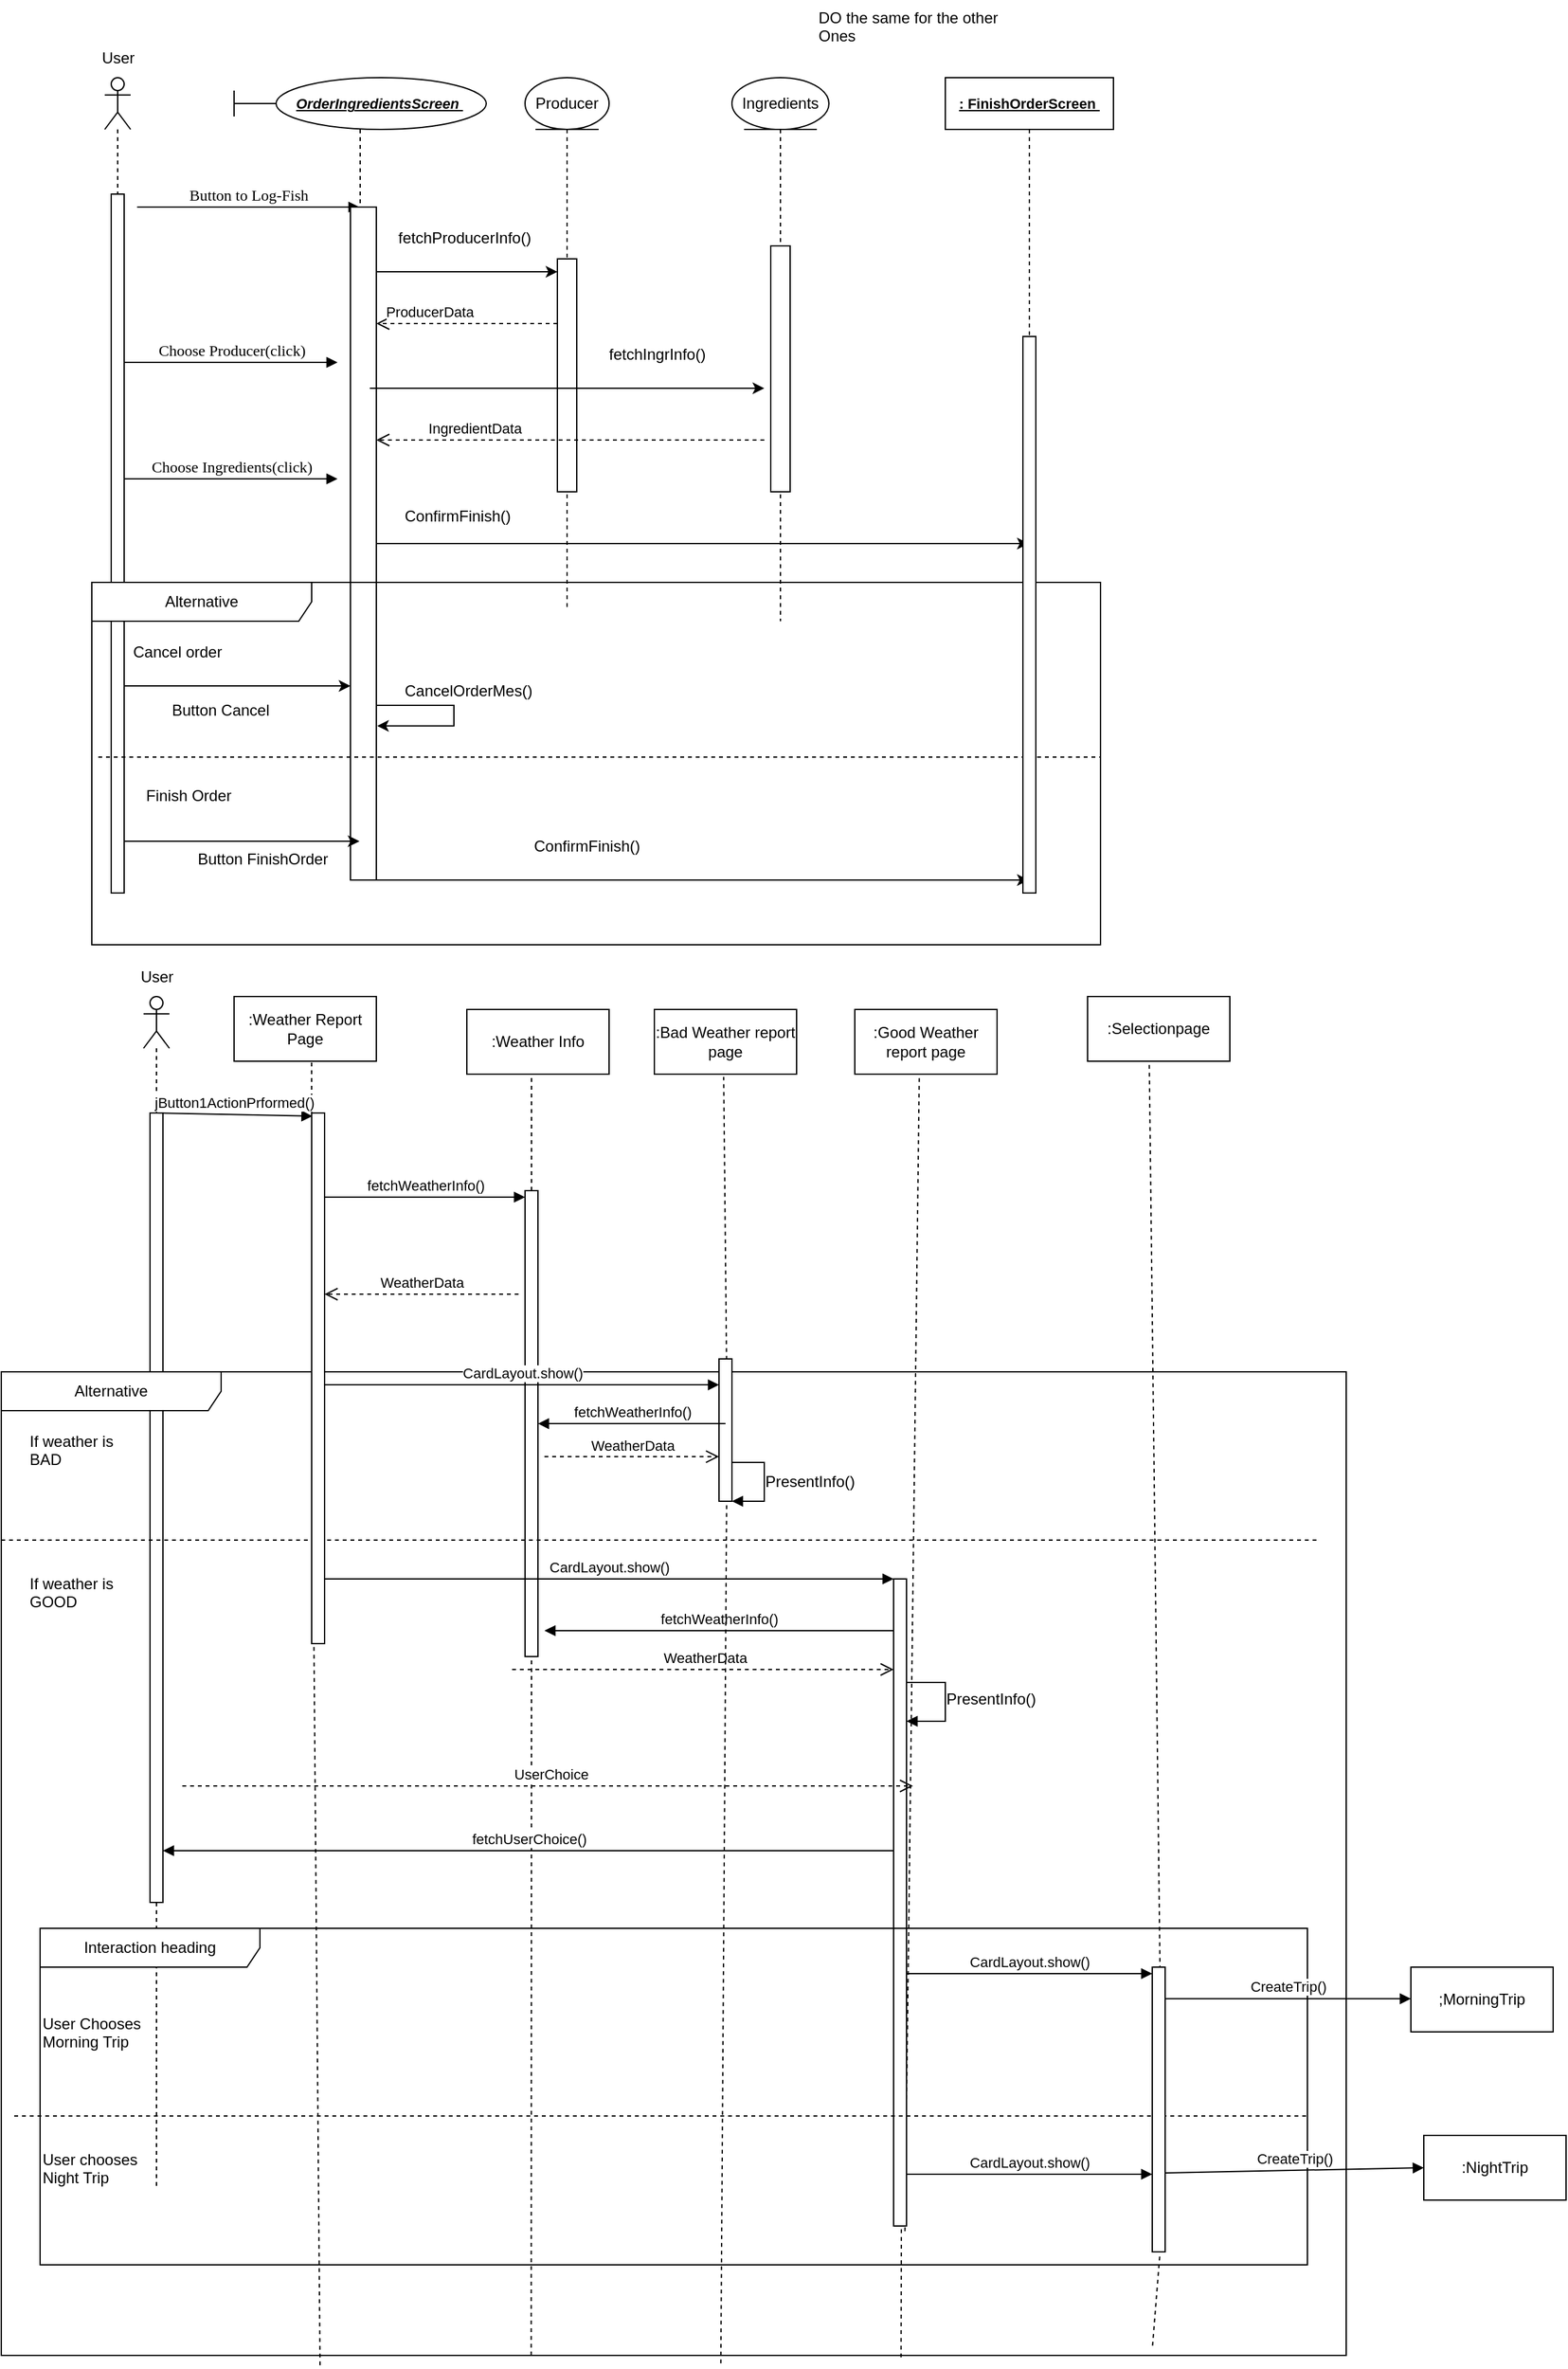 <mxfile version="26.3.0">
  <diagram name="Page-1" id="13e1069c-82ec-6db2-03f1-153e76fe0fe0">
    <mxGraphModel dx="1161" dy="593" grid="1" gridSize="10" guides="1" tooltips="1" connect="1" arrows="1" fold="1" page="1" pageScale="1" pageWidth="1100" pageHeight="850" background="none" math="0" shadow="0">
      <root>
        <mxCell id="0" />
        <mxCell id="1" parent="0" />
        <mxCell id="7baba1c4bc27f4b0-11" value="Button to Log-Fish" style="html=1;verticalAlign=bottom;endArrow=block;labelBackgroundColor=none;fontFamily=Verdana;fontSize=12;edgeStyle=elbowEdgeStyle;elbow=vertical;" parent="1" target="ptXpOsHb1rW9kHSBrW4N-13" edge="1">
          <mxGeometry relative="1" as="geometry">
            <mxPoint x="145" y="180" as="sourcePoint" />
            <mxPoint x="250" y="180" as="targetPoint" />
          </mxGeometry>
        </mxCell>
        <mxCell id="y89Sq5UwFjBW83TxMpA--12" value="" style="shape=umlLifeline;perimeter=lifelinePerimeter;whiteSpace=wrap;html=1;container=1;dropTarget=0;collapsible=0;recursiveResize=0;outlineConnect=0;portConstraint=eastwest;newEdgeStyle={&quot;curved&quot;:0,&quot;rounded&quot;:0};participant=umlActor;" parent="1" vertex="1">
          <mxGeometry x="150" y="790" width="20" height="920" as="geometry" />
        </mxCell>
        <mxCell id="y89Sq5UwFjBW83TxMpA--11" value="" style="html=1;points=[[0,0,0,0,5],[0,1,0,0,-5],[1,0,0,0,5],[1,1,0,0,-5]];perimeter=orthogonalPerimeter;outlineConnect=0;targetShapes=umlLifeline;portConstraint=eastwest;newEdgeStyle={&quot;curved&quot;:0,&quot;rounded&quot;:0};" parent="y89Sq5UwFjBW83TxMpA--12" vertex="1">
          <mxGeometry x="5" y="90" width="10" height="610" as="geometry" />
        </mxCell>
        <mxCell id="y89Sq5UwFjBW83TxMpA--13" value="User" style="text;html=1;align=center;verticalAlign=middle;resizable=0;points=[];autosize=1;strokeColor=none;fillColor=none;" parent="1" vertex="1">
          <mxGeometry x="135" y="760" width="50" height="30" as="geometry" />
        </mxCell>
        <mxCell id="y89Sq5UwFjBW83TxMpA--15" value="" style="html=1;verticalAlign=bottom;endArrow=none;dashed=1;labelBackgroundColor=none;fontFamily=Verdana;fontSize=12;elbow=vertical;startFill=0;entryX=0.545;entryY=1;entryDx=0;entryDy=0;entryPerimeter=0;" parent="1" source="y89Sq5UwFjBW83TxMpA--20" target="y89Sq5UwFjBW83TxMpA--69" edge="1">
          <mxGeometry relative="1" as="geometry">
            <mxPoint x="282" y="851.28" as="targetPoint" />
            <mxPoint x="302" y="1150" as="sourcePoint" />
          </mxGeometry>
        </mxCell>
        <mxCell id="y89Sq5UwFjBW83TxMpA--16" value="" style="html=1;verticalAlign=bottom;endArrow=none;dashed=1;labelBackgroundColor=none;fontFamily=Verdana;fontSize=12;elbow=vertical;startFill=0;entryX=0.586;entryY=1.027;entryDx=0;entryDy=0;entryPerimeter=0;exitX=0.691;exitY=0.988;exitDx=0;exitDy=0;exitPerimeter=0;" parent="1" source="y89Sq5UwFjBW83TxMpA--36" edge="1">
          <mxGeometry relative="1" as="geometry">
            <mxPoint x="598.6" y="852.16" as="targetPoint" />
            <mxPoint x="599" y="1160" as="sourcePoint" />
          </mxGeometry>
        </mxCell>
        <mxCell id="y89Sq5UwFjBW83TxMpA--17" value="" style="html=1;verticalAlign=bottom;endArrow=none;dashed=1;labelBackgroundColor=none;fontFamily=Verdana;fontSize=12;elbow=vertical;startFill=0;entryX=0.577;entryY=1.016;entryDx=0;entryDy=0;entryPerimeter=0;exitX=0.856;exitY=0.99;exitDx=0;exitDy=0;exitPerimeter=0;" parent="1" edge="1" source="y89Sq5UwFjBW83TxMpA--56">
          <mxGeometry relative="1" as="geometry">
            <mxPoint x="927.7" y="841.28" as="targetPoint" />
            <mxPoint x="930" y="1310" as="sourcePoint" />
          </mxGeometry>
        </mxCell>
        <mxCell id="y89Sq5UwFjBW83TxMpA--18" value="" style="html=1;verticalAlign=bottom;endArrow=none;dashed=1;labelBackgroundColor=none;fontFamily=Verdana;fontSize=12;elbow=vertical;startFill=0;entryX=0.6;entryY=1;entryDx=0;entryDy=0;entryPerimeter=0;exitX=0.877;exitY=1.008;exitDx=0;exitDy=0;exitPerimeter=0;" parent="1" source="y89Sq5UwFjBW83TxMpA--39" edge="1">
          <mxGeometry relative="1" as="geometry">
            <mxPoint x="750" y="840" as="targetPoint" />
            <mxPoint x="670" y="1320" as="sourcePoint" />
          </mxGeometry>
        </mxCell>
        <mxCell id="y89Sq5UwFjBW83TxMpA--19" value="jButton1ActionPrformed()" style="html=1;verticalAlign=bottom;endArrow=block;curved=0;rounded=0;entryX=0.064;entryY=0.006;entryDx=0;entryDy=0;entryPerimeter=0;" parent="1" target="y89Sq5UwFjBW83TxMpA--20" edge="1">
          <mxGeometry width="80" relative="1" as="geometry">
            <mxPoint x="160" y="880" as="sourcePoint" />
            <mxPoint x="290" y="880" as="targetPoint" />
          </mxGeometry>
        </mxCell>
        <mxCell id="y89Sq5UwFjBW83TxMpA--24" value="" style="html=1;verticalAlign=bottom;endArrow=none;dashed=1;labelBackgroundColor=none;fontFamily=Verdana;fontSize=12;elbow=vertical;startFill=0;entryX=0.5;entryY=1;entryDx=0;entryDy=0;" parent="1" source="y89Sq5UwFjBW83TxMpA--25" edge="1">
          <mxGeometry relative="1" as="geometry">
            <mxPoint x="450" y="850" as="targetPoint" />
            <mxPoint x="450" y="1150" as="sourcePoint" />
          </mxGeometry>
        </mxCell>
        <mxCell id="y89Sq5UwFjBW83TxMpA--26" value="" style="html=1;verticalAlign=bottom;endArrow=none;dashed=1;labelBackgroundColor=none;fontFamily=Verdana;fontSize=12;elbow=vertical;startFill=0;entryX=0.5;entryY=1;entryDx=0;entryDy=0;exitX=0.394;exitY=1;exitDx=0;exitDy=0;exitPerimeter=0;" parent="1" source="y89Sq5UwFjBW83TxMpA--31" target="y89Sq5UwFjBW83TxMpA--25" edge="1">
          <mxGeometry relative="1" as="geometry">
            <mxPoint x="450" y="850" as="targetPoint" />
            <mxPoint x="450" y="1150" as="sourcePoint" />
          </mxGeometry>
        </mxCell>
        <mxCell id="y89Sq5UwFjBW83TxMpA--25" value="" style="html=1;points=[[0,0,0,0,5],[0,1,0,0,-5],[1,0,0,0,5],[1,1,0,0,-5]];perimeter=orthogonalPerimeter;outlineConnect=0;targetShapes=umlLifeline;portConstraint=eastwest;newEdgeStyle={&quot;curved&quot;:0,&quot;rounded&quot;:0};" parent="1" vertex="1">
          <mxGeometry x="445" y="940" width="10" height="360" as="geometry" />
        </mxCell>
        <mxCell id="y89Sq5UwFjBW83TxMpA--29" value="fetchWeatherInfo()" style="html=1;verticalAlign=bottom;endArrow=block;curved=0;rounded=0;entryX=0;entryY=0;entryDx=0;entryDy=5;entryPerimeter=0;" parent="1" source="y89Sq5UwFjBW83TxMpA--20" target="y89Sq5UwFjBW83TxMpA--25" edge="1">
          <mxGeometry width="80" relative="1" as="geometry">
            <mxPoint x="305" y="910" as="sourcePoint" />
            <mxPoint x="441" y="911" as="targetPoint" />
            <mxPoint as="offset" />
          </mxGeometry>
        </mxCell>
        <mxCell id="y89Sq5UwFjBW83TxMpA--30" value="WeatherData" style="html=1;verticalAlign=bottom;endArrow=open;dashed=1;endSize=8;curved=0;rounded=0;" parent="1" target="y89Sq5UwFjBW83TxMpA--20" edge="1">
          <mxGeometry x="0.007" relative="1" as="geometry">
            <mxPoint x="440" y="1020" as="sourcePoint" />
            <mxPoint x="500" y="1040" as="targetPoint" />
            <mxPoint as="offset" />
          </mxGeometry>
        </mxCell>
        <mxCell id="y89Sq5UwFjBW83TxMpA--31" value="Alternative" style="shape=umlFrame;whiteSpace=wrap;html=1;pointerEvents=0;recursiveResize=0;container=1;collapsible=0;width=170;" parent="1" vertex="1">
          <mxGeometry x="40" y="1080" width="1040" height="760" as="geometry" />
        </mxCell>
        <mxCell id="y89Sq5UwFjBW83TxMpA--32" value="&lt;div&gt;If weather is&amp;nbsp;&lt;/div&gt;&lt;div&gt;BAD&lt;/div&gt;" style="text;html=1;" parent="y89Sq5UwFjBW83TxMpA--31" vertex="1">
          <mxGeometry width="100" height="20" relative="1" as="geometry">
            <mxPoint x="20" y="40" as="offset" />
          </mxGeometry>
        </mxCell>
        <mxCell id="y89Sq5UwFjBW83TxMpA--33" value="&lt;div&gt;If weather is &lt;br&gt;&lt;/div&gt;&lt;div&gt;GOOD&lt;/div&gt;" style="line;strokeWidth=1;dashed=1;labelPosition=center;verticalLabelPosition=bottom;align=left;verticalAlign=top;spacingLeft=20;spacingTop=15;html=1;whiteSpace=wrap;" parent="y89Sq5UwFjBW83TxMpA--31" vertex="1">
          <mxGeometry y="125" width="1020" height="10" as="geometry" />
        </mxCell>
        <mxCell id="y89Sq5UwFjBW83TxMpA--21" value="" style="html=1;verticalAlign=bottom;endArrow=none;dashed=1;labelBackgroundColor=none;fontFamily=Verdana;fontSize=12;elbow=vertical;startFill=0;exitX=0.237;exitY=1.01;exitDx=0;exitDy=0;exitPerimeter=0;entryX=1;entryY=1;entryDx=0;entryDy=-5;entryPerimeter=0;" parent="y89Sq5UwFjBW83TxMpA--31" edge="1" source="y89Sq5UwFjBW83TxMpA--31">
          <mxGeometry relative="1" as="geometry">
            <mxPoint x="241.68" y="202" as="targetPoint" />
            <mxPoint x="240.0" y="250" as="sourcePoint" />
          </mxGeometry>
        </mxCell>
        <mxCell id="y89Sq5UwFjBW83TxMpA--41" value="CardLayout.show()" style="html=1;verticalAlign=bottom;endArrow=block;curved=0;rounded=0;" edge="1" parent="y89Sq5UwFjBW83TxMpA--31" source="y89Sq5UwFjBW83TxMpA--20" target="y89Sq5UwFjBW83TxMpA--39">
          <mxGeometry width="80" relative="1" as="geometry">
            <mxPoint x="240" y="170" as="sourcePoint" />
            <mxPoint x="530" y="170" as="targetPoint" />
            <mxPoint as="offset" />
          </mxGeometry>
        </mxCell>
        <mxCell id="y89Sq5UwFjBW83TxMpA--39" value="" style="html=1;points=[[0,0,0,0,5],[0,1,0,0,-5],[1,0,0,0,5],[1,1,0,0,-5]];perimeter=orthogonalPerimeter;outlineConnect=0;targetShapes=umlLifeline;portConstraint=eastwest;newEdgeStyle={&quot;curved&quot;:0,&quot;rounded&quot;:0};" vertex="1" parent="y89Sq5UwFjBW83TxMpA--31">
          <mxGeometry x="690" y="160" width="10" height="500" as="geometry" />
        </mxCell>
        <mxCell id="y89Sq5UwFjBW83TxMpA--40" value="" style="html=1;verticalAlign=bottom;endArrow=none;dashed=1;labelBackgroundColor=none;fontFamily=Verdana;fontSize=12;elbow=vertical;startFill=0;entryX=0.6;entryY=1;entryDx=0;entryDy=0;entryPerimeter=0;exitX=0.669;exitY=1.002;exitDx=0;exitDy=0;exitPerimeter=0;" edge="1" parent="y89Sq5UwFjBW83TxMpA--31" source="y89Sq5UwFjBW83TxMpA--31" target="y89Sq5UwFjBW83TxMpA--39">
          <mxGeometry relative="1" as="geometry">
            <mxPoint x="690" y="-220" as="targetPoint" />
            <mxPoint x="693" y="252" as="sourcePoint" />
          </mxGeometry>
        </mxCell>
        <mxCell id="ptXpOsHb1rW9kHSBrW4N-9" value="" style="html=1;align=left;spacingLeft=2;endArrow=block;rounded=0;edgeStyle=orthogonalEdgeStyle;curved=0;rounded=0;" edge="1" parent="y89Sq5UwFjBW83TxMpA--31">
          <mxGeometry relative="1" as="geometry">
            <mxPoint x="560" y="70" as="sourcePoint" />
            <Array as="points">
              <mxPoint x="590" y="100" />
            </Array>
            <mxPoint x="565" y="100" as="targetPoint" />
          </mxGeometry>
        </mxCell>
        <mxCell id="y89Sq5UwFjBW83TxMpA--45" value="PresentInfo()" style="text;html=1;align=center;verticalAlign=middle;resizable=0;points=[];autosize=1;strokeColor=none;fillColor=none;" vertex="1" parent="y89Sq5UwFjBW83TxMpA--31">
          <mxGeometry x="580" y="70" width="90" height="30" as="geometry" />
        </mxCell>
        <mxCell id="y89Sq5UwFjBW83TxMpA--48" value="" style="html=1;align=left;spacingLeft=2;endArrow=block;rounded=0;edgeStyle=orthogonalEdgeStyle;curved=0;rounded=0;" edge="1" parent="y89Sq5UwFjBW83TxMpA--31" target="y89Sq5UwFjBW83TxMpA--39">
          <mxGeometry relative="1" as="geometry">
            <mxPoint x="700" y="240" as="sourcePoint" />
            <Array as="points">
              <mxPoint x="730" y="240" />
              <mxPoint x="730" y="270" />
            </Array>
            <mxPoint x="705" y="270" as="targetPoint" />
          </mxGeometry>
        </mxCell>
        <mxCell id="y89Sq5UwFjBW83TxMpA--47" value="WeatherData" style="html=1;verticalAlign=bottom;endArrow=open;dashed=1;endSize=8;curved=0;rounded=0;exitX=1;exitY=1;exitDx=0;exitDy=-5;exitPerimeter=0;" edge="1" parent="y89Sq5UwFjBW83TxMpA--31">
          <mxGeometry x="0.007" relative="1" as="geometry">
            <mxPoint x="395" y="230" as="sourcePoint" />
            <mxPoint x="690" y="230" as="targetPoint" />
            <mxPoint as="offset" />
          </mxGeometry>
        </mxCell>
        <mxCell id="y89Sq5UwFjBW83TxMpA--46" value="fetchWeatherInfo()" style="html=1;verticalAlign=bottom;endArrow=block;curved=0;rounded=0;" edge="1" parent="y89Sq5UwFjBW83TxMpA--31">
          <mxGeometry width="80" relative="1" as="geometry">
            <mxPoint x="690" y="200" as="sourcePoint" />
            <mxPoint x="420" y="200" as="targetPoint" />
            <mxPoint as="offset" />
          </mxGeometry>
        </mxCell>
        <mxCell id="y89Sq5UwFjBW83TxMpA--49" value="PresentInfo()" style="text;html=1;align=center;verticalAlign=middle;resizable=0;points=[];autosize=1;strokeColor=none;fillColor=none;" vertex="1" parent="y89Sq5UwFjBW83TxMpA--31">
          <mxGeometry x="720" y="238" width="90" height="30" as="geometry" />
        </mxCell>
        <mxCell id="y89Sq5UwFjBW83TxMpA--50" value="Interaction heading" style="shape=umlFrame;whiteSpace=wrap;html=1;pointerEvents=0;recursiveResize=0;container=1;collapsible=0;width=170;" vertex="1" parent="y89Sq5UwFjBW83TxMpA--31">
          <mxGeometry x="30" y="430" width="980" height="260" as="geometry" />
        </mxCell>
        <mxCell id="y89Sq5UwFjBW83TxMpA--51" value="&lt;div&gt;User Chooses&lt;/div&gt;&lt;div&gt;Morning Trip&lt;/div&gt;" style="text;html=1;" vertex="1" parent="y89Sq5UwFjBW83TxMpA--50">
          <mxGeometry width="100" height="20" relative="1" as="geometry">
            <mxPoint y="60" as="offset" />
          </mxGeometry>
        </mxCell>
        <mxCell id="y89Sq5UwFjBW83TxMpA--52" value="&lt;div&gt;User chooses&amp;nbsp;&lt;/div&gt;&lt;div&gt;Night Trip&lt;/div&gt;" style="line;strokeWidth=1;dashed=1;labelPosition=center;verticalLabelPosition=bottom;align=left;verticalAlign=top;spacingLeft=20;spacingTop=15;html=1;whiteSpace=wrap;" vertex="1" parent="y89Sq5UwFjBW83TxMpA--50">
          <mxGeometry x="-20" y="140" width="1000" height="10" as="geometry" />
        </mxCell>
        <mxCell id="y89Sq5UwFjBW83TxMpA--58" value="CardLayout.show()" style="html=1;verticalAlign=bottom;endArrow=block;curved=0;rounded=0;entryX=0;entryY=0;entryDx=0;entryDy=5;entryPerimeter=0;" edge="1" parent="y89Sq5UwFjBW83TxMpA--50">
          <mxGeometry width="80" relative="1" as="geometry">
            <mxPoint x="670" y="190" as="sourcePoint" />
            <mxPoint x="860" y="190" as="targetPoint" />
            <mxPoint as="offset" />
          </mxGeometry>
        </mxCell>
        <mxCell id="y89Sq5UwFjBW83TxMpA--64" value="CreateTrip()" style="html=1;verticalAlign=bottom;endArrow=block;curved=0;rounded=0;entryX=0;entryY=0.5;entryDx=0;entryDy=0;" edge="1" parent="y89Sq5UwFjBW83TxMpA--50" target="y89Sq5UwFjBW83TxMpA--62">
          <mxGeometry width="80" relative="1" as="geometry">
            <mxPoint x="870" y="189" as="sourcePoint" />
            <mxPoint x="1060" y="189" as="targetPoint" />
            <mxPoint as="offset" />
          </mxGeometry>
        </mxCell>
        <mxCell id="y89Sq5UwFjBW83TxMpA--54" value="UserChoice" style="html=1;verticalAlign=bottom;endArrow=open;dashed=1;endSize=8;curved=0;rounded=0;entryX=0;entryY=0.667;entryDx=0;entryDy=0;entryPerimeter=0;" edge="1" parent="y89Sq5UwFjBW83TxMpA--31">
          <mxGeometry x="0.007" relative="1" as="geometry">
            <mxPoint x="140" y="320" as="sourcePoint" />
            <mxPoint x="705" y="320" as="targetPoint" />
            <mxPoint as="offset" />
          </mxGeometry>
        </mxCell>
        <mxCell id="y89Sq5UwFjBW83TxMpA--53" value="fetchUserChoice()" style="html=1;verticalAlign=bottom;endArrow=block;curved=0;rounded=0;" edge="1" parent="y89Sq5UwFjBW83TxMpA--31">
          <mxGeometry width="80" relative="1" as="geometry">
            <mxPoint x="690" y="370" as="sourcePoint" />
            <mxPoint x="125" y="370" as="targetPoint" />
            <mxPoint as="offset" />
          </mxGeometry>
        </mxCell>
        <mxCell id="y89Sq5UwFjBW83TxMpA--20" value="" style="html=1;points=[[0,0,0,0,5],[0,1,0,0,-5],[1,0,0,0,5],[1,1,0,0,-5]];perimeter=orthogonalPerimeter;outlineConnect=0;targetShapes=umlLifeline;portConstraint=eastwest;newEdgeStyle={&quot;curved&quot;:0,&quot;rounded&quot;:0};" parent="y89Sq5UwFjBW83TxMpA--31" vertex="1">
          <mxGeometry x="240" y="-200" width="10" height="410" as="geometry" />
        </mxCell>
        <mxCell id="y89Sq5UwFjBW83TxMpA--37" value="" style="html=1;verticalAlign=bottom;endArrow=none;dashed=1;labelBackgroundColor=none;fontFamily=Verdana;fontSize=12;elbow=vertical;startFill=0;entryX=0.586;entryY=1.027;entryDx=0;entryDy=0;entryPerimeter=0;exitX=0.535;exitY=1.008;exitDx=0;exitDy=0;exitPerimeter=0;" parent="1" source="y89Sq5UwFjBW83TxMpA--31" target="y89Sq5UwFjBW83TxMpA--36" edge="1">
          <mxGeometry relative="1" as="geometry">
            <mxPoint x="599" y="852" as="targetPoint" />
            <mxPoint x="606" y="1307" as="sourcePoint" />
          </mxGeometry>
        </mxCell>
        <mxCell id="y89Sq5UwFjBW83TxMpA--36" value="" style="html=1;points=[[0,0,0,0,5],[0,1,0,0,-5],[1,0,0,0,5],[1,1,0,0,-5]];perimeter=orthogonalPerimeter;outlineConnect=0;targetShapes=umlLifeline;portConstraint=eastwest;newEdgeStyle={&quot;curved&quot;:0,&quot;rounded&quot;:0};" parent="1" vertex="1">
          <mxGeometry x="595" y="1070" width="10" height="110" as="geometry" />
        </mxCell>
        <mxCell id="ptXpOsHb1rW9kHSBrW4N-4" value="" style="shape=umlLifeline;perimeter=lifelinePerimeter;whiteSpace=wrap;html=1;container=1;dropTarget=0;collapsible=0;recursiveResize=0;outlineConnect=0;portConstraint=eastwest;newEdgeStyle={&quot;curved&quot;:0,&quot;rounded&quot;:0};participant=umlActor;" vertex="1" parent="1">
          <mxGeometry x="120" y="80" width="20" height="630" as="geometry" />
        </mxCell>
        <mxCell id="ptXpOsHb1rW9kHSBrW4N-5" value="" style="html=1;points=[[0,0,0,0,5],[0,1,0,0,-5],[1,0,0,0,5],[1,1,0,0,-5]];perimeter=orthogonalPerimeter;outlineConnect=0;targetShapes=umlLifeline;portConstraint=eastwest;newEdgeStyle={&quot;curved&quot;:0,&quot;rounded&quot;:0};" vertex="1" parent="ptXpOsHb1rW9kHSBrW4N-4">
          <mxGeometry x="5" y="90" width="10" height="540" as="geometry" />
        </mxCell>
        <mxCell id="ptXpOsHb1rW9kHSBrW4N-6" value="User" style="text;html=1;align=center;verticalAlign=middle;resizable=0;points=[];autosize=1;strokeColor=none;fillColor=none;" vertex="1" parent="1">
          <mxGeometry x="105" y="50" width="50" height="30" as="geometry" />
        </mxCell>
        <mxCell id="y89Sq5UwFjBW83TxMpA--43" value="fetchWeatherInfo()" style="html=1;verticalAlign=bottom;endArrow=block;curved=0;rounded=0;exitX=0.5;exitY=0.455;exitDx=0;exitDy=0;exitPerimeter=0;" edge="1" parent="1" source="y89Sq5UwFjBW83TxMpA--36" target="y89Sq5UwFjBW83TxMpA--25">
          <mxGeometry width="80" relative="1" as="geometry">
            <mxPoint x="430" y="1130" as="sourcePoint" />
            <mxPoint x="570" y="1130" as="targetPoint" />
            <mxPoint as="offset" />
          </mxGeometry>
        </mxCell>
        <mxCell id="y89Sq5UwFjBW83TxMpA--44" value="WeatherData" style="html=1;verticalAlign=bottom;endArrow=open;dashed=1;endSize=8;curved=0;rounded=0;exitX=1.5;exitY=0.571;exitDx=0;exitDy=0;exitPerimeter=0;" edge="1" parent="1" source="y89Sq5UwFjBW83TxMpA--25" target="y89Sq5UwFjBW83TxMpA--36">
          <mxGeometry x="0.007" relative="1" as="geometry">
            <mxPoint x="575" y="1170" as="sourcePoint" />
            <mxPoint x="440" y="1170" as="targetPoint" />
            <mxPoint as="offset" />
          </mxGeometry>
        </mxCell>
        <mxCell id="ptXpOsHb1rW9kHSBrW4N-12" value="Ingredients" style="shape=umlLifeline;perimeter=lifelinePerimeter;whiteSpace=wrap;html=1;container=1;dropTarget=0;collapsible=0;recursiveResize=0;outlineConnect=0;portConstraint=eastwest;newEdgeStyle={&quot;curved&quot;:0,&quot;rounded&quot;:0};participant=umlEntity;" vertex="1" parent="1">
          <mxGeometry x="605" y="80" width="75" height="420" as="geometry" />
        </mxCell>
        <mxCell id="ptXpOsHb1rW9kHSBrW4N-26" value="" style="html=1;points=[[0,0,0,0,5],[0,1,0,0,-5],[1,0,0,0,5],[1,1,0,0,-5]];perimeter=orthogonalPerimeter;outlineConnect=0;targetShapes=umlLifeline;portConstraint=eastwest;newEdgeStyle={&quot;curved&quot;:0,&quot;rounded&quot;:0};" vertex="1" parent="ptXpOsHb1rW9kHSBrW4N-12">
          <mxGeometry x="30" y="130" width="15" height="190" as="geometry" />
        </mxCell>
        <mxCell id="ptXpOsHb1rW9kHSBrW4N-21" value="" style="edgeStyle=orthogonalEdgeStyle;rounded=0;orthogonalLoop=1;jettySize=auto;html=1;curved=0;" edge="1" parent="1" source="ptXpOsHb1rW9kHSBrW4N-23">
          <mxGeometry relative="1" as="geometry">
            <mxPoint x="305" y="230" as="sourcePoint" />
            <mxPoint x="470" y="230" as="targetPoint" />
            <Array as="points">
              <mxPoint x="380" y="230" />
              <mxPoint x="380" y="230" />
            </Array>
          </mxGeometry>
        </mxCell>
        <mxCell id="ptXpOsHb1rW9kHSBrW4N-13" value="&amp;nbsp;&amp;nbsp;&amp;nbsp;&amp;nbsp;&amp;nbsp;&amp;nbsp;&amp;nbsp;&amp;nbsp; &lt;font style=&quot;font-size: 11px;&quot;&gt;&lt;b&gt;&lt;i&gt;&lt;u&gt;OrderIngredientsScreen&amp;nbsp; &lt;br&gt;&lt;/u&gt;&lt;/i&gt;&lt;/b&gt;&lt;/font&gt;" style="shape=umlLifeline;perimeter=lifelinePerimeter;whiteSpace=wrap;html=1;container=1;dropTarget=0;collapsible=0;recursiveResize=0;outlineConnect=0;portConstraint=eastwest;newEdgeStyle={&quot;curved&quot;:0,&quot;rounded&quot;:0};participant=umlBoundary;" vertex="1" parent="1">
          <mxGeometry x="220" y="80" width="195" height="620" as="geometry" />
        </mxCell>
        <mxCell id="ptXpOsHb1rW9kHSBrW4N-23" value="" style="html=1;points=[[0,0,0,0,5],[0,1,0,0,-5],[1,0,0,0,5],[1,1,0,0,-5]];perimeter=orthogonalPerimeter;outlineConnect=0;targetShapes=umlLifeline;portConstraint=eastwest;newEdgeStyle={&quot;curved&quot;:0,&quot;rounded&quot;:0};" vertex="1" parent="ptXpOsHb1rW9kHSBrW4N-13">
          <mxGeometry x="90" y="100" width="20" height="520" as="geometry" />
        </mxCell>
        <mxCell id="ptXpOsHb1rW9kHSBrW4N-50" style="edgeStyle=orthogonalEdgeStyle;rounded=0;orthogonalLoop=1;jettySize=auto;html=1;curved=0;entryX=1.031;entryY=0.771;entryDx=0;entryDy=0;entryPerimeter=0;" edge="1" parent="ptXpOsHb1rW9kHSBrW4N-13" source="ptXpOsHb1rW9kHSBrW4N-23" target="ptXpOsHb1rW9kHSBrW4N-23">
          <mxGeometry relative="1" as="geometry">
            <mxPoint x="130" y="475" as="sourcePoint" />
            <mxPoint x="130" y="495" as="targetPoint" />
            <Array as="points">
              <mxPoint x="170" y="485" />
            </Array>
          </mxGeometry>
        </mxCell>
        <mxCell id="ptXpOsHb1rW9kHSBrW4N-11" value="Producer" style="shape=umlLifeline;perimeter=lifelinePerimeter;whiteSpace=wrap;html=1;container=1;dropTarget=0;collapsible=0;recursiveResize=0;outlineConnect=0;portConstraint=eastwest;newEdgeStyle={&quot;curved&quot;:0,&quot;rounded&quot;:0};participant=umlEntity;" vertex="1" parent="1">
          <mxGeometry x="445" y="80" width="65" height="410" as="geometry" />
        </mxCell>
        <mxCell id="ptXpOsHb1rW9kHSBrW4N-25" value="" style="html=1;points=[[0,0,0,0,5],[0,1,0,0,-5],[1,0,0,0,5],[1,1,0,0,-5]];perimeter=orthogonalPerimeter;outlineConnect=0;targetShapes=umlLifeline;portConstraint=eastwest;newEdgeStyle={&quot;curved&quot;:0,&quot;rounded&quot;:0};" vertex="1" parent="ptXpOsHb1rW9kHSBrW4N-11">
          <mxGeometry x="25" y="140" width="15" height="180" as="geometry" />
        </mxCell>
        <mxCell id="y89Sq5UwFjBW83TxMpA--38" value="CardLayout.show()" style="html=1;verticalAlign=bottom;endArrow=block;curved=0;rounded=0;entryX=0;entryY=0.182;entryDx=0;entryDy=0;entryPerimeter=0;" edge="1" parent="1" source="y89Sq5UwFjBW83TxMpA--20" target="y89Sq5UwFjBW83TxMpA--36">
          <mxGeometry width="80" relative="1" as="geometry">
            <mxPoint x="285" y="1110" as="sourcePoint" />
            <mxPoint x="575" y="1110" as="targetPoint" />
          </mxGeometry>
        </mxCell>
        <mxCell id="ptXpOsHb1rW9kHSBrW4N-19" value="fetchProducerInfo()" style="text;whiteSpace=wrap;html=1;" vertex="1" parent="1">
          <mxGeometry x="345" y="190" width="110" height="20" as="geometry" />
        </mxCell>
        <mxCell id="ptXpOsHb1rW9kHSBrW4N-20" value="fetchIngrInfo()" style="text;whiteSpace=wrap;html=1;" vertex="1" parent="1">
          <mxGeometry x="508" y="280" width="82" height="30" as="geometry" />
        </mxCell>
        <mxCell id="ptXpOsHb1rW9kHSBrW4N-24" style="edgeStyle=orthogonalEdgeStyle;rounded=0;orthogonalLoop=1;jettySize=auto;html=1;curved=0;" edge="1" parent="1">
          <mxGeometry relative="1" as="geometry">
            <mxPoint x="325" y="320.043" as="sourcePoint" />
            <mxPoint x="630" y="320" as="targetPoint" />
            <Array as="points">
              <mxPoint x="580" y="320" />
              <mxPoint x="580" y="320" />
            </Array>
          </mxGeometry>
        </mxCell>
        <mxCell id="ptXpOsHb1rW9kHSBrW4N-27" value="ProducerData" style="html=1;verticalAlign=bottom;endArrow=open;dashed=1;endSize=8;curved=0;rounded=0;exitX=0;exitY=0.278;exitDx=0;exitDy=0;exitPerimeter=0;" edge="1" parent="1" source="ptXpOsHb1rW9kHSBrW4N-25">
          <mxGeometry x="0.411" relative="1" as="geometry">
            <mxPoint x="465" y="270" as="sourcePoint" />
            <mxPoint x="330" y="270" as="targetPoint" />
            <mxPoint as="offset" />
          </mxGeometry>
        </mxCell>
        <mxCell id="y89Sq5UwFjBW83TxMpA--57" value="" style="html=1;verticalAlign=bottom;endArrow=none;dashed=1;labelBackgroundColor=none;fontFamily=Verdana;fontSize=12;elbow=vertical;startFill=0;entryX=0.577;entryY=1.016;entryDx=0;entryDy=0;entryPerimeter=0;exitX=0.856;exitY=0.99;exitDx=0;exitDy=0;exitPerimeter=0;" edge="1" parent="1" source="y89Sq5UwFjBW83TxMpA--31" target="y89Sq5UwFjBW83TxMpA--56">
          <mxGeometry relative="1" as="geometry">
            <mxPoint x="928" y="841" as="targetPoint" />
            <mxPoint x="930" y="1832" as="sourcePoint" />
          </mxGeometry>
        </mxCell>
        <mxCell id="ptXpOsHb1rW9kHSBrW4N-28" value="IngredientData" style="html=1;verticalAlign=bottom;endArrow=open;dashed=1;endSize=8;curved=0;rounded=0;" edge="1" parent="1">
          <mxGeometry x="0.495" relative="1" as="geometry">
            <mxPoint x="630" y="360" as="sourcePoint" />
            <mxPoint x="330" y="360" as="targetPoint" />
            <mxPoint as="offset" />
          </mxGeometry>
        </mxCell>
        <mxCell id="y89Sq5UwFjBW83TxMpA--56" value="" style="html=1;points=[[0,0,0,0,5],[0,1,0,0,-5],[1,0,0,0,5],[1,1,0,0,-5]];perimeter=orthogonalPerimeter;outlineConnect=0;targetShapes=umlLifeline;portConstraint=eastwest;newEdgeStyle={&quot;curved&quot;:0,&quot;rounded&quot;:0};" vertex="1" parent="1">
          <mxGeometry x="930" y="1540" width="10" height="220" as="geometry" />
        </mxCell>
        <mxCell id="ptXpOsHb1rW9kHSBrW4N-29" value="Choose Producer(click)" style="html=1;verticalAlign=bottom;endArrow=block;labelBackgroundColor=none;fontFamily=Verdana;fontSize=12;edgeStyle=elbowEdgeStyle;elbow=vertical;" edge="1" parent="1">
          <mxGeometry relative="1" as="geometry">
            <mxPoint x="135" y="300" as="sourcePoint" />
            <mxPoint x="300" y="300" as="targetPoint" />
          </mxGeometry>
        </mxCell>
        <mxCell id="y89Sq5UwFjBW83TxMpA--55" value="CardLayout.show()" style="html=1;verticalAlign=bottom;endArrow=block;curved=0;rounded=0;entryX=0;entryY=0;entryDx=0;entryDy=5;entryPerimeter=0;" edge="1" parent="1" source="y89Sq5UwFjBW83TxMpA--39" target="y89Sq5UwFjBW83TxMpA--56">
          <mxGeometry width="80" relative="1" as="geometry">
            <mxPoint x="660" y="1600" as="sourcePoint" />
            <mxPoint x="1100" y="1600" as="targetPoint" />
            <mxPoint as="offset" />
          </mxGeometry>
        </mxCell>
        <mxCell id="ptXpOsHb1rW9kHSBrW4N-30" value="Choose Ingredients(click)" style="html=1;verticalAlign=bottom;endArrow=block;labelBackgroundColor=none;fontFamily=Verdana;fontSize=12;edgeStyle=elbowEdgeStyle;elbow=vertical;" edge="1" parent="1">
          <mxGeometry relative="1" as="geometry">
            <mxPoint x="135" y="390" as="sourcePoint" />
            <mxPoint x="300" y="390" as="targetPoint" />
            <mxPoint as="offset" />
          </mxGeometry>
        </mxCell>
        <mxCell id="ptXpOsHb1rW9kHSBrW4N-34" value="" style="edgeStyle=orthogonalEdgeStyle;rounded=0;orthogonalLoop=1;jettySize=auto;html=1;curved=0;" edge="1" parent="1" source="ptXpOsHb1rW9kHSBrW4N-23" target="ptXpOsHb1rW9kHSBrW4N-53">
          <mxGeometry relative="1" as="geometry">
            <mxPoint x="802.5" y="435" as="targetPoint" />
            <Array as="points">
              <mxPoint x="760" y="440" />
              <mxPoint x="760" y="440" />
            </Array>
          </mxGeometry>
        </mxCell>
        <mxCell id="ptXpOsHb1rW9kHSBrW4N-35" value="ConfirmFinish()" style="text;whiteSpace=wrap;html=1;" vertex="1" parent="1">
          <mxGeometry x="350" y="405" width="110" height="20" as="geometry" />
        </mxCell>
        <mxCell id="ptXpOsHb1rW9kHSBrW4N-37" style="edgeStyle=orthogonalEdgeStyle;rounded=0;orthogonalLoop=1;jettySize=auto;html=1;curved=0;" edge="1" parent="1" target="ptXpOsHb1rW9kHSBrW4N-23">
          <mxGeometry relative="1" as="geometry">
            <mxPoint x="135" y="545.043" as="sourcePoint" />
            <mxPoint x="310" y="561" as="targetPoint" />
            <Array as="points">
              <mxPoint x="135" y="550" />
            </Array>
          </mxGeometry>
        </mxCell>
        <mxCell id="ptXpOsHb1rW9kHSBrW4N-39" value="Alternative" style="shape=umlFrame;whiteSpace=wrap;html=1;pointerEvents=0;recursiveResize=0;container=1;collapsible=0;width=170;" vertex="1" parent="1">
          <mxGeometry x="110" y="470" width="780" height="280" as="geometry" />
        </mxCell>
        <mxCell id="ptXpOsHb1rW9kHSBrW4N-40" value="Cancel order" style="text;html=1;" vertex="1" parent="ptXpOsHb1rW9kHSBrW4N-39">
          <mxGeometry width="100" height="20" relative="1" as="geometry">
            <mxPoint x="30" y="40" as="offset" />
          </mxGeometry>
        </mxCell>
        <mxCell id="ptXpOsHb1rW9kHSBrW4N-41" value="" style="line;strokeWidth=1;dashed=1;labelPosition=center;verticalLabelPosition=bottom;align=left;verticalAlign=top;spacingLeft=20;spacingTop=15;html=1;whiteSpace=wrap;" vertex="1" parent="ptXpOsHb1rW9kHSBrW4N-39">
          <mxGeometry x="5" y="130" width="775" height="10" as="geometry" />
        </mxCell>
        <mxCell id="ptXpOsHb1rW9kHSBrW4N-42" value="Button Cancel " style="text;whiteSpace=wrap;html=1;" vertex="1" parent="ptXpOsHb1rW9kHSBrW4N-39">
          <mxGeometry x="60" y="85" width="120" height="25" as="geometry" />
        </mxCell>
        <mxCell id="ptXpOsHb1rW9kHSBrW4N-44" value="Finish Order" style="text;html=1;align=center;verticalAlign=middle;whiteSpace=wrap;rounded=0;" vertex="1" parent="ptXpOsHb1rW9kHSBrW4N-39">
          <mxGeometry x="40" y="150" width="70" height="30" as="geometry" />
        </mxCell>
        <mxCell id="ptXpOsHb1rW9kHSBrW4N-46" value="Button FinishOrder" style="text;whiteSpace=wrap;html=1;" vertex="1" parent="ptXpOsHb1rW9kHSBrW4N-39">
          <mxGeometry x="80" y="200" width="110" height="30" as="geometry" />
        </mxCell>
        <mxCell id="ptXpOsHb1rW9kHSBrW4N-45" style="edgeStyle=orthogonalEdgeStyle;rounded=0;orthogonalLoop=1;jettySize=auto;html=1;curved=0;" edge="1" parent="ptXpOsHb1rW9kHSBrW4N-39">
          <mxGeometry relative="1" as="geometry">
            <mxPoint x="25" y="200" as="sourcePoint" />
            <mxPoint x="207" y="200" as="targetPoint" />
            <Array as="points">
              <mxPoint x="50" y="200" />
              <mxPoint x="50" y="200" />
            </Array>
          </mxGeometry>
        </mxCell>
        <mxCell id="ptXpOsHb1rW9kHSBrW4N-48" value="ConfirmFinish()" style="text;whiteSpace=wrap;html=1;" vertex="1" parent="ptXpOsHb1rW9kHSBrW4N-39">
          <mxGeometry x="340" y="190" width="100" height="20" as="geometry" />
        </mxCell>
        <mxCell id="ptXpOsHb1rW9kHSBrW4N-51" value="CancelOrderMes()" style="text;whiteSpace=wrap;html=1;" vertex="1" parent="ptXpOsHb1rW9kHSBrW4N-39">
          <mxGeometry x="240" y="70" width="90" height="20" as="geometry" />
        </mxCell>
        <mxCell id="ptXpOsHb1rW9kHSBrW4N-47" style="edgeStyle=orthogonalEdgeStyle;rounded=0;orthogonalLoop=1;jettySize=auto;html=1;curved=0;" edge="1" parent="1" source="ptXpOsHb1rW9kHSBrW4N-23" target="ptXpOsHb1rW9kHSBrW4N-53">
          <mxGeometry relative="1" as="geometry">
            <mxPoint x="809.5" y="690" as="targetPoint" />
            <Array as="points">
              <mxPoint x="450" y="700" />
              <mxPoint x="450" y="700" />
            </Array>
          </mxGeometry>
        </mxCell>
        <mxCell id="ptXpOsHb1rW9kHSBrW4N-53" value="&lt;b&gt;&lt;font style=&quot;font-size: 11px;&quot;&gt;&lt;u&gt;: FinishOrderScreen&amp;nbsp; &lt;br&gt;&lt;/u&gt;&lt;/font&gt;&lt;/b&gt;" style="shape=umlLifeline;perimeter=lifelinePerimeter;whiteSpace=wrap;html=1;container=1;dropTarget=0;collapsible=0;recursiveResize=0;outlineConnect=0;portConstraint=eastwest;newEdgeStyle={&quot;curved&quot;:0,&quot;rounded&quot;:0};" vertex="1" parent="1">
          <mxGeometry x="770" y="80" width="130" height="630" as="geometry" />
        </mxCell>
        <mxCell id="ptXpOsHb1rW9kHSBrW4N-54" value="" style="html=1;points=[[0,0,0,0,5],[0,1,0,0,-5],[1,0,0,0,5],[1,1,0,0,-5]];perimeter=orthogonalPerimeter;outlineConnect=0;targetShapes=umlLifeline;portConstraint=eastwest;newEdgeStyle={&quot;curved&quot;:0,&quot;rounded&quot;:0};" vertex="1" parent="ptXpOsHb1rW9kHSBrW4N-53">
          <mxGeometry x="60" y="200" width="10" height="430" as="geometry" />
        </mxCell>
        <mxCell id="y89Sq5UwFjBW83TxMpA--61" value=";MorningTrip" style="html=1;whiteSpace=wrap;" vertex="1" parent="1">
          <mxGeometry x="1130" y="1540" width="110" height="50" as="geometry" />
        </mxCell>
        <mxCell id="ptXpOsHb1rW9kHSBrW4N-55" value="DO the same for the other Ones" style="text;whiteSpace=wrap;html=1;" vertex="1" parent="1">
          <mxGeometry x="670" y="20" width="150" height="30" as="geometry" />
        </mxCell>
        <mxCell id="y89Sq5UwFjBW83TxMpA--62" value=":NightTrip" style="html=1;whiteSpace=wrap;" vertex="1" parent="1">
          <mxGeometry x="1140" y="1670" width="110" height="50" as="geometry" />
        </mxCell>
        <mxCell id="y89Sq5UwFjBW83TxMpA--63" value="CreateTrip()" style="html=1;verticalAlign=bottom;endArrow=block;curved=0;rounded=0;entryX=0;entryY=0;entryDx=0;entryDy=5;entryPerimeter=0;" edge="1" parent="1">
          <mxGeometry width="80" relative="1" as="geometry">
            <mxPoint x="940" y="1564.41" as="sourcePoint" />
            <mxPoint x="1130" y="1564.41" as="targetPoint" />
            <mxPoint as="offset" />
          </mxGeometry>
        </mxCell>
        <mxCell id="y89Sq5UwFjBW83TxMpA--65" value=":Selectionpage" style="html=1;whiteSpace=wrap;" vertex="1" parent="1">
          <mxGeometry x="880" y="790" width="110" height="50" as="geometry" />
        </mxCell>
        <mxCell id="y89Sq5UwFjBW83TxMpA--66" value=":Good Weather report page" style="html=1;whiteSpace=wrap;" vertex="1" parent="1">
          <mxGeometry x="700" y="800" width="110" height="50" as="geometry" />
        </mxCell>
        <mxCell id="y89Sq5UwFjBW83TxMpA--67" value=":Bad Weather report page" style="html=1;whiteSpace=wrap;" vertex="1" parent="1">
          <mxGeometry x="545" y="800" width="110" height="50" as="geometry" />
        </mxCell>
        <mxCell id="y89Sq5UwFjBW83TxMpA--68" value=":Weather Info" style="html=1;whiteSpace=wrap;" vertex="1" parent="1">
          <mxGeometry x="400" y="800" width="110" height="50" as="geometry" />
        </mxCell>
        <mxCell id="y89Sq5UwFjBW83TxMpA--69" value=":Weather Report Page" style="html=1;whiteSpace=wrap;" vertex="1" parent="1">
          <mxGeometry x="220" y="790" width="110" height="50" as="geometry" />
        </mxCell>
      </root>
    </mxGraphModel>
  </diagram>
</mxfile>
